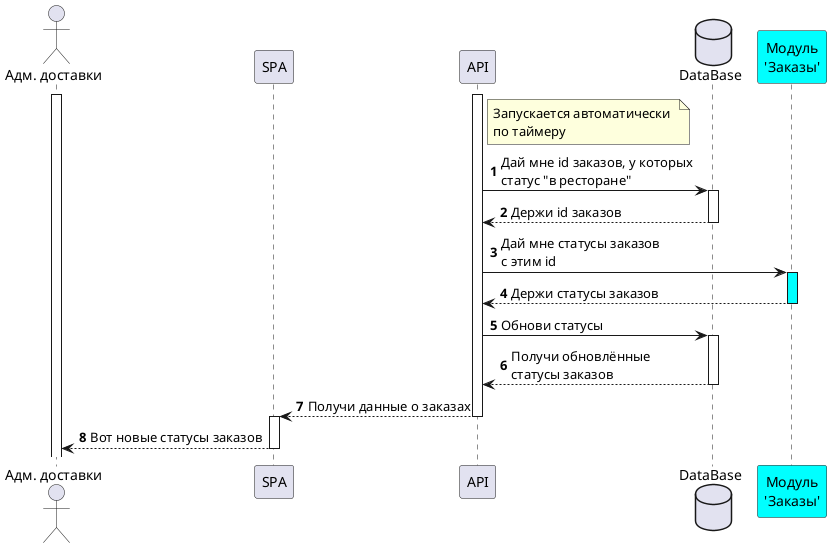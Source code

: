 @startuml

autonumber
actor "Адм. доставки" as ADM
participant SPA
participant API
database DataBase as db
participant "Модуль\n'Заказы'" as ORD #aqua

activate ADM
activate API
note right of API: Запускается автоматически \nпо таймеру
API -> db: Дай мне id заказов, у которых \nстатус "в ресторане"
activate db
API <-- db: Держи id заказов
deactivate db
API -> ORD: Дай мне статусы заказов \nс этим id
activate ORD #aqua
API <-- ORD: Держи статусы заказов
deactivate ORD
API -> db: Обнови статусы
activate db
API <-- db: Получи обновлённые \nстатусы заказов
deactivate db
API --> SPA: Получи данные о заказах
deactivate API
activate SPA
ADM <-- SPA: Вот новые статусы заказов
deactivate SPA

@enduml